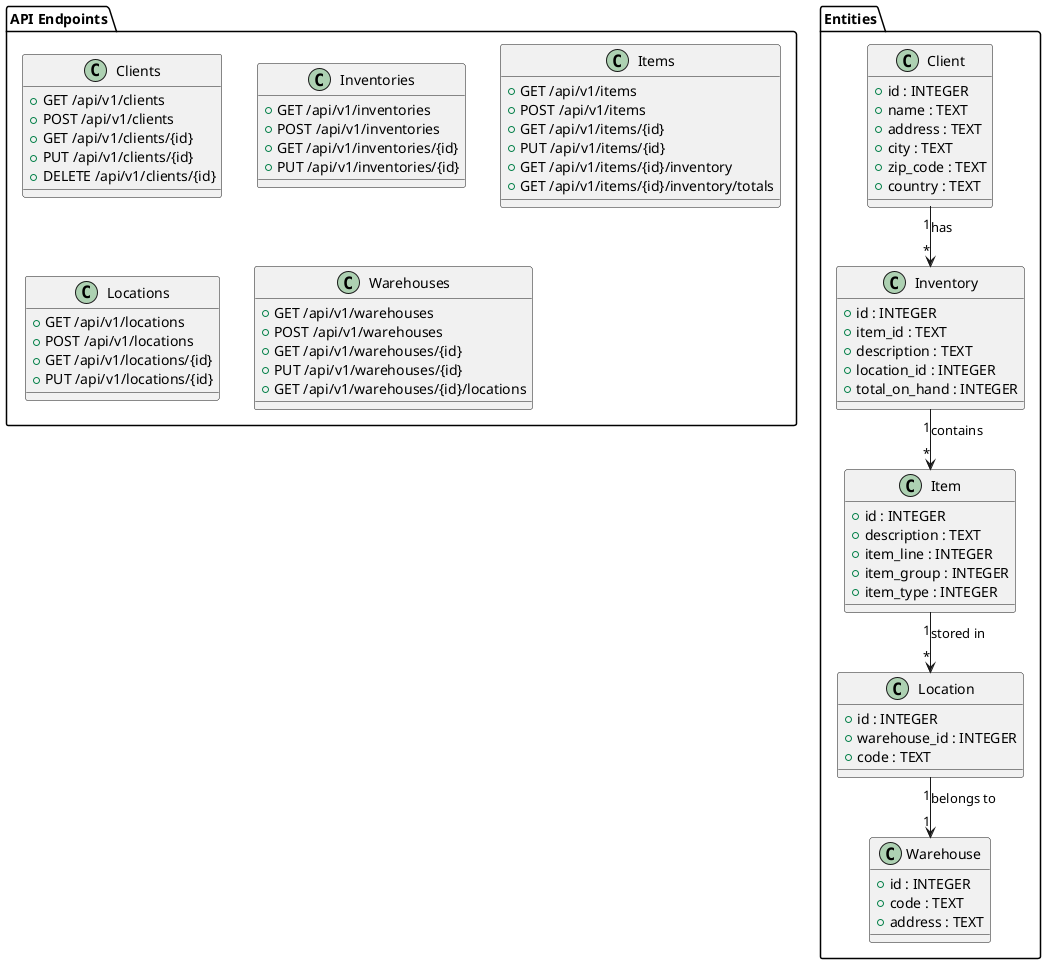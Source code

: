 @startuml name
skinparam linetype ortho

package "API Endpoints" {
    class Clients {
        + GET /api/v1/clients
        + POST /api/v1/clients
        + GET /api/v1/clients/{id}
        + PUT /api/v1/clients/{id}
        + DELETE /api/v1/clients/{id}
    }

    class Inventories {
        + GET /api/v1/inventories
        + POST /api/v1/inventories
        + GET /api/v1/inventories/{id}
        + PUT /api/v1/inventories/{id}
    }

    class Items {
        + GET /api/v1/items
        + POST /api/v1/items
        + GET /api/v1/items/{id}
        + PUT /api/v1/items/{id}
        + GET /api/v1/items/{id}/inventory
        + GET /api/v1/items/{id}/inventory/totals
    }

    class Locations {
        + GET /api/v1/locations
        + POST /api/v1/locations
        + GET /api/v1/locations/{id}
        + PUT /api/v1/locations/{id}
    }

    class Warehouses {
        + GET /api/v1/warehouses
        + POST /api/v1/warehouses
        + GET /api/v1/warehouses/{id}
        + PUT /api/v1/warehouses/{id}
        + GET /api/v1/warehouses/{id}/locations
    }
}

package "Entities" {
    class Client {
        + id : INTEGER
        + name : TEXT
        + address : TEXT
        + city : TEXT
        + zip_code : TEXT
        + country : TEXT
    }

    class Inventory {
        + id : INTEGER
        + item_id : TEXT
        + description : TEXT
        + location_id : INTEGER
        + total_on_hand : INTEGER
    }

    class Item {
        + id : INTEGER
        + description : TEXT
        + item_line : INTEGER
        + item_group : INTEGER
        + item_type : INTEGER
    }

    class Location {
        + id : INTEGER
        + warehouse_id : INTEGER
        + code : TEXT
    }

    class Warehouse {
        + id : INTEGER
        + code : TEXT
        + address : TEXT
    }
}

Client "1" --> "*" Inventory : "has"
Inventory "1" --> "*" Item : "contains"
Item "1" --> "*" Location : "stored in"
Location "1" --> "1" Warehouse : "belongs to"

@enduml
